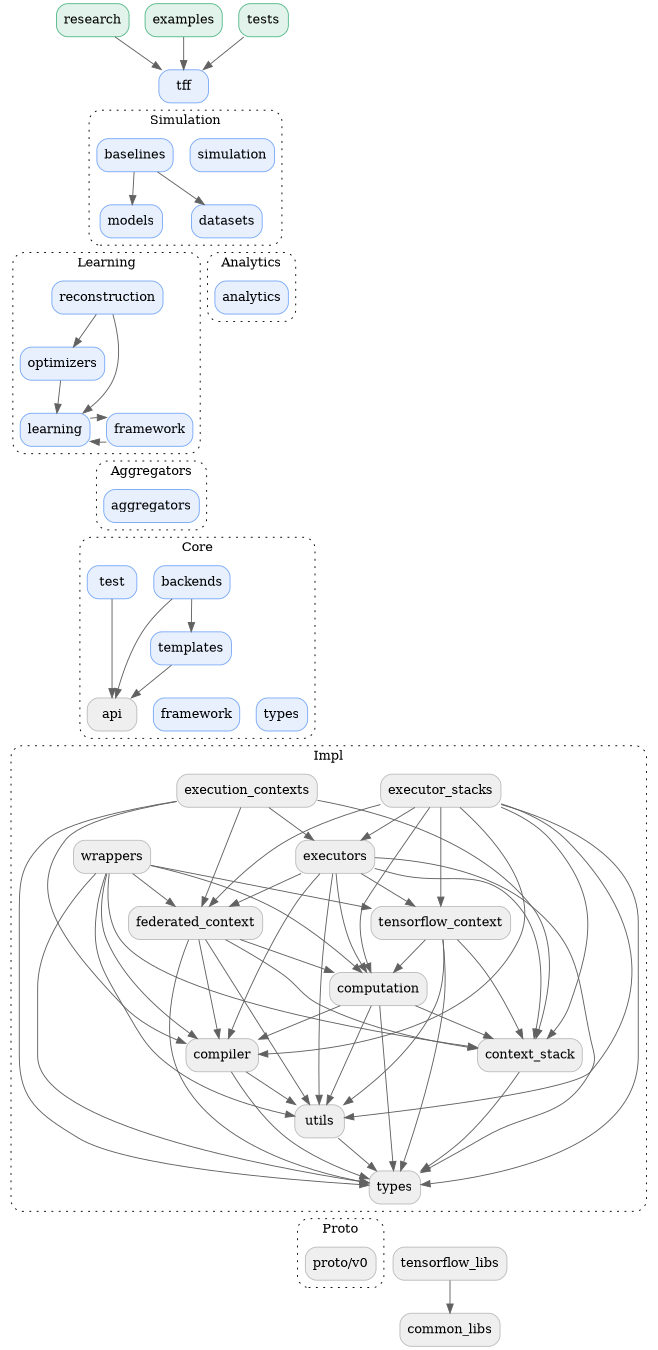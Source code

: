 digraph {
  graph [style="dotted,rounded", size="9 100"]
  node [shape="box", style="rounded,filled", fillcolor="#efefef", color="#bdbdbd"]
  edge [color="#616161"]
  newrank=true

  // Using TFF
  research -> tff
  examples -> tff
  tests -> tff

  research [href="https://github.com/google-research/federated/blob/master/" target="_parent", fillcolor="#E2F3EB", color="#57BB8A"]
  examples [href="https://github.com/tensorflow/federated/blob/main/tensorflow_federated/python/examples" target="_parent", fillcolor="#E2F3EB", color="#57BB8A"]
  tests [href="https://github.com/tensorflow/federated/blob/main/tensorflow_federated/python/tests" target="_parent", fillcolor="#E2F3EB", color="#57BB8A"]

  // TFF
  tff -> simulation [arrowhead="none", style="invisible"]
  tff -> simulation_baselines [arrowhead="none", style="invisible"]

  tff [href="https://github.com/tensorflow/federated/blob/main/tensorflow_federated/" target="_parent", fillcolor="#E8F0FE", color="#7BAAF7"]

  // Simulation
  simulation_baselines -> simulation_models
  simulation_baselines -> simulation_datasets

  simulation_models -> learning_framework [arrowhead="none", style="invisible"]
  simulation_models -> learning_optimizers [arrowhead="none", style="invisible"]
  simulation_models -> learning_reconstruction [arrowhead="none", style="invisible"]
  simulation_datasets -> analytics [arrowhead="none", style="invisible"]

  subgraph cluster_simulation {
    graph [label="Simulation", href="https://github.com/tensorflow/federated/blob/main/tensorflow_federated/python/simulation" target="_parent"]
    simulation_baselines [label="baselines", href="https://github.com/tensorflow/federated/blob/main/tensorflow_federated/python/simulation/baselines" target="_parent", fillcolor="#E8F0FE", color="#7BAAF7"]
    simulation_models [label="models", href="https://github.com/tensorflow/federated/blob/main/tensorflow_federated/python/simulation/models" target="_parent", fillcolor="#E8F0FE", color="#7BAAF7"]
    simulation_datasets [label="datasets", href="https://github.com/tensorflow/federated/blob/main/tensorflow_federated/python/simulation/datasets" target="_parent", fillcolor="#E8F0FE", color="#7BAAF7"]
    simulation [href="https://github.com/tensorflow/federated/blob/main/tensorflow_federated/python/simulation" target="_parent", fillcolor="#E8F0FE", color="#7BAAF7"]
  }

  // Learning
  learning_reconstruction -> learning
  learning_reconstruction -> learning_optimizers
  learning_optimizers -> learning
  learning_framework -> learning
  learning_framework -> learning [dir=back]

  learning -> aggregators [arrowhead="none", style="invisible"]

  subgraph cluster_learning {
    graph [label="Learning", href="https://github.com/tensorflow/federated/blob/main/tensorflow_federated/python/learning" target="_parent"]
    learning_reconstruction [label="reconstruction", href="https://github.com/tensorflow/federated/blob/main/tensorflow_federated/python/learning/reconstruction" target="_parent", fillcolor="#E8F0FE", color="#7BAAF7"]
    learning_optimizers [label="optimizers", href="https://github.com/tensorflow/federated/blob/main/tensorflow_federated/python/learning/optimizers" target="_parent", fillcolor="#E8F0FE", color="#7BAAF7"]
    learning_framework [label="framework", href="https://github.com/tensorflow/federated/blob/main/tensorflow_federated/python/learning/framework" target="_parent", fillcolor="#E8F0FE", color="#7BAAF7"]
    learning [href="https://github.com/tensorflow/federated/blob/main/tensorflow_federated/python/learning" target="_parent", fillcolor="#E8F0FE", color="#7BAAF7"]
  }

  // Analytics
  analytics -> aggregators [arrowhead="none", style="invisible"]

  subgraph cluster_analytics {
    graph [label="Analytics", href="https://github.com/tensorflow/federated/blob/main/tensorflow_federated/python/analytics" target="_parent"]
    analytics [href="https://github.com/tensorflow/federated/blob/main/tensorflow_federated/python/analytics" target="_parent", fillcolor="#E8F0FE", color="#7BAAF7"]
  }

  // Aggregators
  aggregators -> core_backends [arrowhead="none", style="invisible"]
  aggregators -> core_test [arrowhead="none", style="invisible"]

  subgraph cluster_aggregators {
    graph [label="Aggregators", href="https://github.com/tensorflow/federated/blob/main/tensorflow_federated/python/aggregators" target="_parent"]
    aggregators [href="https://github.com/tensorflow/federated/blob/main/tensorflow_federated/python/aggregators" target="_parent", fillcolor="#E8F0FE", color="#7BAAF7"]
  }

  // Core
  core_backends -> core_api
  core_backends -> core_templates
  core_templates -> core_api
  core_test -> core_api

  core_api -> core_framework [arrowhead="none", style="invisible"]
  core_framework -> core_types [arrowhead="none", style="invisible"]
  core_api -> impl_wrappers [arrowhead="none", style="invisible"]
  core_types -> impl_executor_stacks [arrowhead="none", style="invisible"]
  core_types -> impl_execution_contexts [arrowhead="none", style="invisible"]

  subgraph cluster_core {
    graph [label="Core", href="https://github.com/tensorflow/federated/blob/main/tensorflow_federated/python/core" target="_parent"]
    core_backends [label="backends", href="https://github.com/tensorflow/federated/blob/main/tensorflow_federated/python/core/backends" target="_parent", fillcolor="#E8F0FE", color="#7BAAF7"]
    core_templates [label="templates", href="https://github.com/tensorflow/federated/blob/main/tensorflow_federated/python/core/templates" target="_parent", fillcolor="#E8F0FE", color="#7BAAF7"]
    core_test [label="test", href="https://github.com/tensorflow/federated/blob/main/tensorflow_federated/python/core/test" target="_parent", fillcolor="#E8F0FE", color="#7BAAF7"]
    core_api [label="api", href="https://github.com/tensorflow/federated/blob/main/tensorflow_federated/python/core/api" target="_parent"]
    core_framework [label="framework", href="https://github.com/tensorflow/federated/blob/main/tensorflow_federated/python/core/framework" target="_parent", fillcolor="#E8F0FE", color="#7BAAF7"]
    core_types [label="types", href="https://github.com/tensorflow/federated/blob/main/tensorflow_federated/python/core/types" target="_parent", fillcolor="#E8F0FE", color="#7BAAF7"]
  }

  // Impl
  impl_execution_contexts -> impl_federated_context
  impl_execution_contexts -> impl_types
  impl_execution_contexts -> impl_executors
  impl_execution_contexts -> impl_context_stack
  impl_execution_contexts -> impl_compiler
  //impl_execution_contexts -> impl_executor_stacks [arrowhead="none", style="dotted"]
  impl_executor_stacks -> impl_executors
  impl_executor_stacks -> impl_tensorflow_context
  impl_executor_stacks -> impl_federated_context
  impl_executor_stacks -> impl_computation
  impl_executor_stacks -> impl_compiler
  impl_executor_stacks -> impl_utils
  impl_executor_stacks -> impl_context_stack
  impl_executor_stacks -> impl_types
  impl_executors -> impl_tensorflow_context
  impl_executors -> impl_federated_context
  impl_executors -> impl_computation
  impl_executors -> impl_compiler
  impl_executors -> impl_utils
  impl_executors -> impl_context_stack
  impl_executors -> impl_types
  impl_wrappers -> impl_tensorflow_context
  impl_wrappers -> impl_federated_context
  impl_wrappers -> impl_computation
  impl_wrappers -> impl_compiler
  impl_wrappers -> impl_utils
  impl_wrappers -> impl_context_stack
  impl_wrappers -> impl_types
  //impl_wrappers -> impl_execution_contexts [arrowhead="none", style="dotted"]
  impl_tensorflow_context -> impl_computation
  impl_tensorflow_context -> impl_utils
  impl_tensorflow_context -> impl_context_stack
  impl_tensorflow_context -> impl_types
  impl_federated_context -> impl_computation
  impl_federated_context -> impl_compiler
  impl_federated_context -> impl_utils
  impl_federated_context -> impl_context_stack
  impl_federated_context -> impl_types
  impl_computation -> impl_compiler
  impl_computation -> impl_utils
  impl_computation -> impl_context_stack
  impl_computation -> impl_types
  impl_compiler -> impl_types
  impl_compiler -> impl_utils
  impl_context_stack -> impl_types
  impl_utils -> impl_types

  impl_types -> proto_v0 [arrowhead="none", style="invisible"]
  impl_types -> tensorflow_libs [arrowhead="none", style="invisible"]

  subgraph cluster_impl {
    graph [label="Impl", href="https://github.com/tensorflow/federated/blob/main/tensorflow_federated/python/core/impl" target="_parent"]
    impl_execution_contexts [label="execution_contexts", href="https://github.com/tensorflow/federated/blob/main/tensorflow_federated/python/core/impl/execution_contexts" target="_parent"]
    impl_executor_stacks [label="executor_stacks", href="https://github.com/tensorflow/federated/blob/main/tensorflow_federated/python/core/impl/executor_stacks" target="_parent"]
    impl_executors [label="executors", href="https://github.com/tensorflow/federated/blob/main/tensorflow_federated/python/core/impl/executors" target="_parent"]
    impl_wrappers [label="wrappers", href="https://github.com/tensorflow/federated/blob/main/tensorflow_federated/python/core/impl/wrappers" target="_parent"]
    impl_tensorflow_context [label="tensorflow_context", href="https://github.com/tensorflow/federated/blob/main/tensorflow_federated/python/core/impl/tensorflow_context" target="_parent"]
    impl_federated_context [label="federated_context", href="https://github.com/tensorflow/federated/blob/main/tensorflow_federated/python/core/impl/federated_context" target="_parent"]
    impl_computation [label="computation", href="https://github.com/tensorflow/federated/blob/main/tensorflow_federated/python/core/impl/computation" target="_parent"]
    impl_compiler [label="compiler", href="https://github.com/tensorflow/federated/blob/main/tensorflow_federated/python/core/impl/compiler" target="_parent"]
    impl_context_stack [label="context_stack", href="https://github.com/tensorflow/federated/blob/main/tensorflow_federated/python/core/impl/context_stack" target="_parent"]
    impl_utils [label="utils", href="https://github.com/tensorflow/federated/blob/main/tensorflow_federated/python/core/impl/utils" target="_parent"]
    impl_types [label="types", href="https://github.com/tensorflow/federated/blob/main/tensorflow_federated/python/core/impl/types" target="_parent"]
  }

  // Proto
  subgraph cluster_proto {
    graph [label="Proto", href="https://github.com/tensorflow/federated/blob/main/tensorflow_federated/proto" target="_parent"]
    proto_v0 [label="proto/v0" href="https://github.com/tensorflow/federated/blob/main/tensorflow_federated/proto/v0" target="_parent"]
  }

  // Other
  tensorflow_libs [href="https://github.com/tensorflow/federated/blob/main/tensorflow_federated/python/tensorflow_libs" target="_parent"]
  common_libs [href="https://github.com/tensorflow/federated/blob/main/tensorflow_federated/python/common_libs" target="_parent"]
  tensorflow_libs -> common_libs

  // Layout
  {rank=same; examples, tests, research}
  {rank=same; tff}
  {rank=same; simulation, simulation_baselines}
  {rank=same; simulation_models, simulation_datasets}
  {rank=same; learning_reconstruction, analytics}
  {rank=same; learning_optimizers}
  {rank=same; learning, learning_framework}
  {rank=same; aggregators}
  {rank=same; core_backends, core_test}
  {rank=same; core_templates}
  {rank=same; core_api, core_framework, core_types}
  {rank=same; impl_execution_contexts, impl_executor_stacks}
  {rank=same; impl_executors, impl_wrappers}
  {rank=same; impl_tensorflow_context, impl_federated_context}
  {rank=same; impl_computation}
  {rank=same; impl_compiler, impl_context_stack}
  {rank=same; impl_utils}
  {rank=same; impl_types}
  {rank=same; proto_v0, tensorflow_libs}
  {rank=same; common_libs}
}
